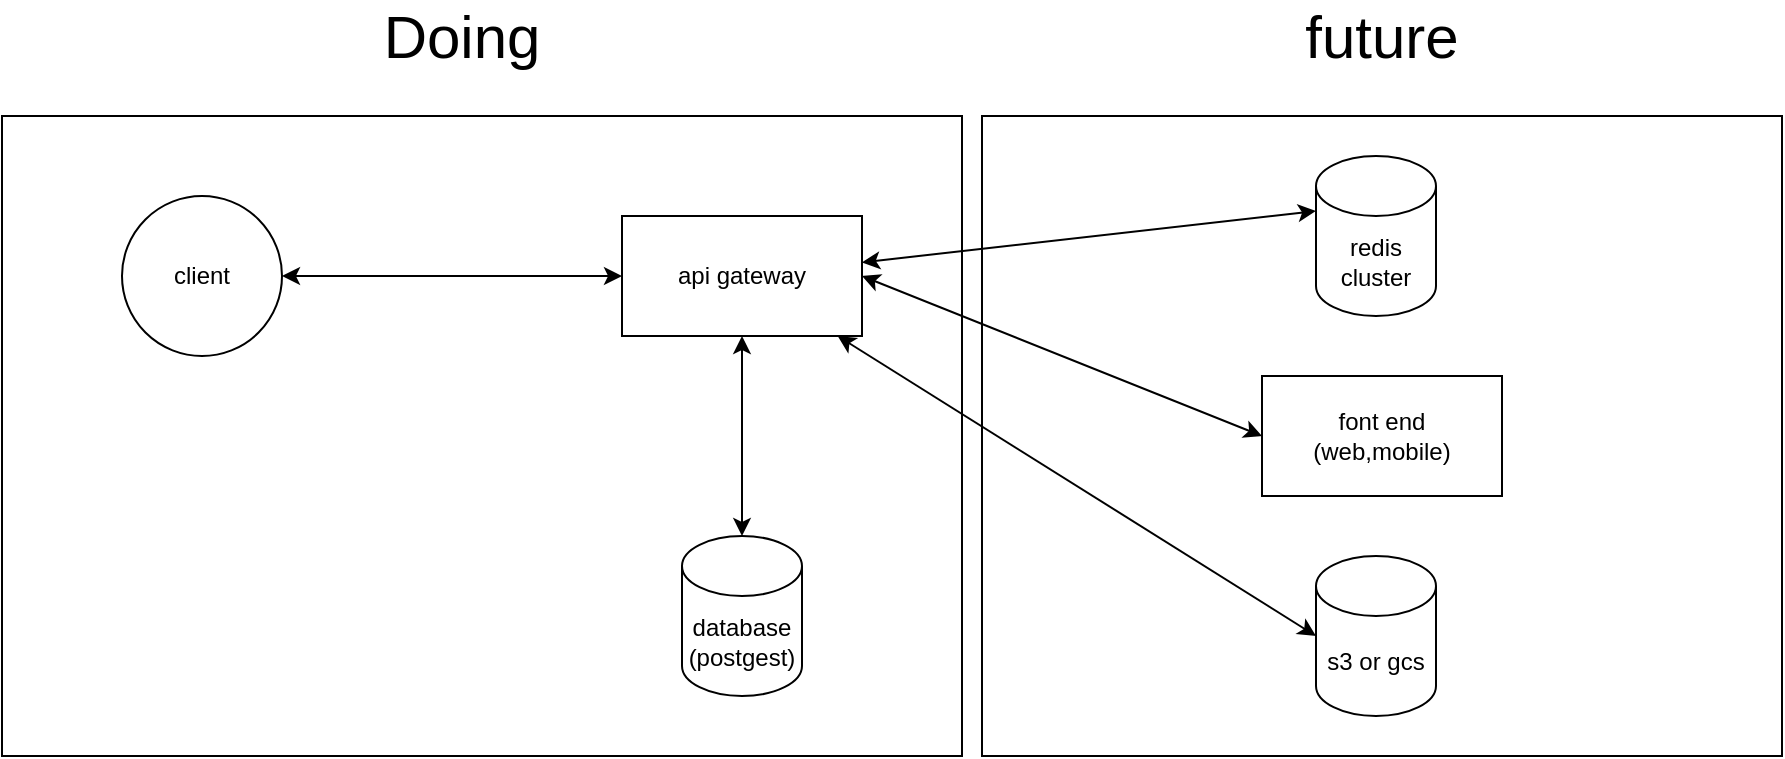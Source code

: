 <mxfile version="14.1.1" type="github">
  <diagram name="Page-1" id="74b105a0-9070-1c63-61bc-23e55f88626e">
    <mxGraphModel dx="1156" dy="1066" grid="1" gridSize="10" guides="1" tooltips="1" connect="1" arrows="1" fold="1" page="1" pageScale="1.5" pageWidth="1169" pageHeight="826" background="none" math="0" shadow="0">
      <root>
        <mxCell id="0" style=";html=1;" />
        <mxCell id="1" style=";html=1;" parent="0" />
        <mxCell id="OhO_-kwdSSa76K_JumeM-27" value="" style="rounded=0;whiteSpace=wrap;html=1;" vertex="1" parent="1">
          <mxGeometry x="690" y="780" width="400" height="320" as="geometry" />
        </mxCell>
        <mxCell id="OhO_-kwdSSa76K_JumeM-4" value="" style="rounded=0;whiteSpace=wrap;html=1;" vertex="1" parent="1">
          <mxGeometry x="200" y="780" width="480" height="320" as="geometry" />
        </mxCell>
        <mxCell id="OhO_-kwdSSa76K_JumeM-1" value="client" style="ellipse;whiteSpace=wrap;html=1;aspect=fixed;" vertex="1" parent="1">
          <mxGeometry x="260" y="820" width="80" height="80" as="geometry" />
        </mxCell>
        <mxCell id="OhO_-kwdSSa76K_JumeM-2" value="api gateway" style="rounded=0;whiteSpace=wrap;html=1;" vertex="1" parent="1">
          <mxGeometry x="510" y="830" width="120" height="60" as="geometry" />
        </mxCell>
        <mxCell id="OhO_-kwdSSa76K_JumeM-3" value="database&lt;br&gt;(postgest)" style="shape=cylinder3;whiteSpace=wrap;html=1;boundedLbl=1;backgroundOutline=1;size=15;" vertex="1" parent="1">
          <mxGeometry x="540" y="990" width="60" height="80" as="geometry" />
        </mxCell>
        <mxCell id="OhO_-kwdSSa76K_JumeM-10" value="&lt;font style=&quot;font-size: 30px&quot;&gt;Doing&lt;/font&gt;" style="text;html=1;strokeColor=none;fillColor=none;align=center;verticalAlign=middle;whiteSpace=wrap;rounded=0;" vertex="1" parent="1">
          <mxGeometry x="400" y="730" width="60" height="20" as="geometry" />
        </mxCell>
        <mxCell id="OhO_-kwdSSa76K_JumeM-13" value="font end&lt;br&gt;(web,mobile)" style="rounded=0;whiteSpace=wrap;html=1;" vertex="1" parent="1">
          <mxGeometry x="830" y="910" width="120" height="60" as="geometry" />
        </mxCell>
        <mxCell id="OhO_-kwdSSa76K_JumeM-15" value="s3 or gcs" style="shape=cylinder3;whiteSpace=wrap;html=1;boundedLbl=1;backgroundOutline=1;size=15;" vertex="1" parent="1">
          <mxGeometry x="857" y="1000" width="60" height="80" as="geometry" />
        </mxCell>
        <mxCell id="OhO_-kwdSSa76K_JumeM-17" value="" style="endArrow=classic;startArrow=classic;html=1;entryX=0;entryY=0.5;entryDx=0;entryDy=0;" edge="1" parent="1" source="OhO_-kwdSSa76K_JumeM-1" target="OhO_-kwdSSa76K_JumeM-2">
          <mxGeometry width="50" height="50" relative="1" as="geometry">
            <mxPoint x="390" y="890" as="sourcePoint" />
            <mxPoint x="440" y="840" as="targetPoint" />
          </mxGeometry>
        </mxCell>
        <mxCell id="OhO_-kwdSSa76K_JumeM-18" value="" style="endArrow=classic;startArrow=classic;html=1;entryX=0.5;entryY=1;entryDx=0;entryDy=0;exitX=0.5;exitY=0;exitDx=0;exitDy=0;exitPerimeter=0;" edge="1" parent="1" source="OhO_-kwdSSa76K_JumeM-3" target="OhO_-kwdSSa76K_JumeM-2">
          <mxGeometry width="50" height="50" relative="1" as="geometry">
            <mxPoint x="550" y="980" as="sourcePoint" />
            <mxPoint x="600" y="930" as="targetPoint" />
          </mxGeometry>
        </mxCell>
        <mxCell id="OhO_-kwdSSa76K_JumeM-19" value="" style="endArrow=classic;startArrow=classic;html=1;entryX=0;entryY=0.5;entryDx=0;entryDy=0;exitX=1;exitY=0.5;exitDx=0;exitDy=0;" edge="1" parent="1" source="OhO_-kwdSSa76K_JumeM-2" target="OhO_-kwdSSa76K_JumeM-13">
          <mxGeometry width="50" height="50" relative="1" as="geometry">
            <mxPoint x="700" y="890" as="sourcePoint" />
            <mxPoint x="750" y="840" as="targetPoint" />
          </mxGeometry>
        </mxCell>
        <mxCell id="OhO_-kwdSSa76K_JumeM-20" value="" style="endArrow=classic;startArrow=classic;html=1;exitX=0;exitY=0.5;exitDx=0;exitDy=0;exitPerimeter=0;" edge="1" parent="1" source="OhO_-kwdSSa76K_JumeM-15" target="OhO_-kwdSSa76K_JumeM-2">
          <mxGeometry width="50" height="50" relative="1" as="geometry">
            <mxPoint x="800" y="980" as="sourcePoint" />
            <mxPoint x="850" y="930" as="targetPoint" />
          </mxGeometry>
        </mxCell>
        <mxCell id="OhO_-kwdSSa76K_JumeM-21" value="redis cluster" style="shape=cylinder3;whiteSpace=wrap;html=1;boundedLbl=1;backgroundOutline=1;size=15;" vertex="1" parent="1">
          <mxGeometry x="857" y="800" width="60" height="80" as="geometry" />
        </mxCell>
        <mxCell id="OhO_-kwdSSa76K_JumeM-22" value="" style="endArrow=classic;startArrow=classic;html=1;entryX=0;entryY=0;entryDx=0;entryDy=27.5;entryPerimeter=0;" edge="1" parent="1" source="OhO_-kwdSSa76K_JumeM-2" target="OhO_-kwdSSa76K_JumeM-21">
          <mxGeometry width="50" height="50" relative="1" as="geometry">
            <mxPoint x="670" y="1180" as="sourcePoint" />
            <mxPoint x="720" y="1130" as="targetPoint" />
          </mxGeometry>
        </mxCell>
        <mxCell id="OhO_-kwdSSa76K_JumeM-29" value="&lt;font style=&quot;font-size: 30px&quot;&gt;future&lt;/font&gt;" style="text;html=1;strokeColor=none;fillColor=none;align=center;verticalAlign=middle;whiteSpace=wrap;rounded=0;" vertex="1" parent="1">
          <mxGeometry x="870" y="730" width="40" height="20" as="geometry" />
        </mxCell>
      </root>
    </mxGraphModel>
  </diagram>
</mxfile>
